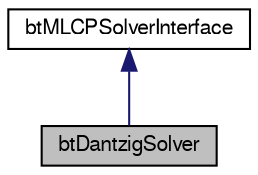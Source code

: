 digraph G
{
  bgcolor="transparent";
  edge [fontname="FreeSans",fontsize=10,labelfontname="FreeSans",labelfontsize=10];
  node [fontname="FreeSans",fontsize=10,shape=record];
  Node1 [label="btDantzigSolver",height=0.2,width=0.4,color="black", fillcolor="grey75", style="filled" fontcolor="black"];
  Node2 -> Node1 [dir=back,color="midnightblue",fontsize=10,style="solid"];
  Node2 [label="btMLCPSolverInterface",height=0.2,width=0.4,color="black",URL="$classbt_m_l_c_p_solver_interface.html",tooltip="original version written by Erwin Coumans, October 2013"];
}
